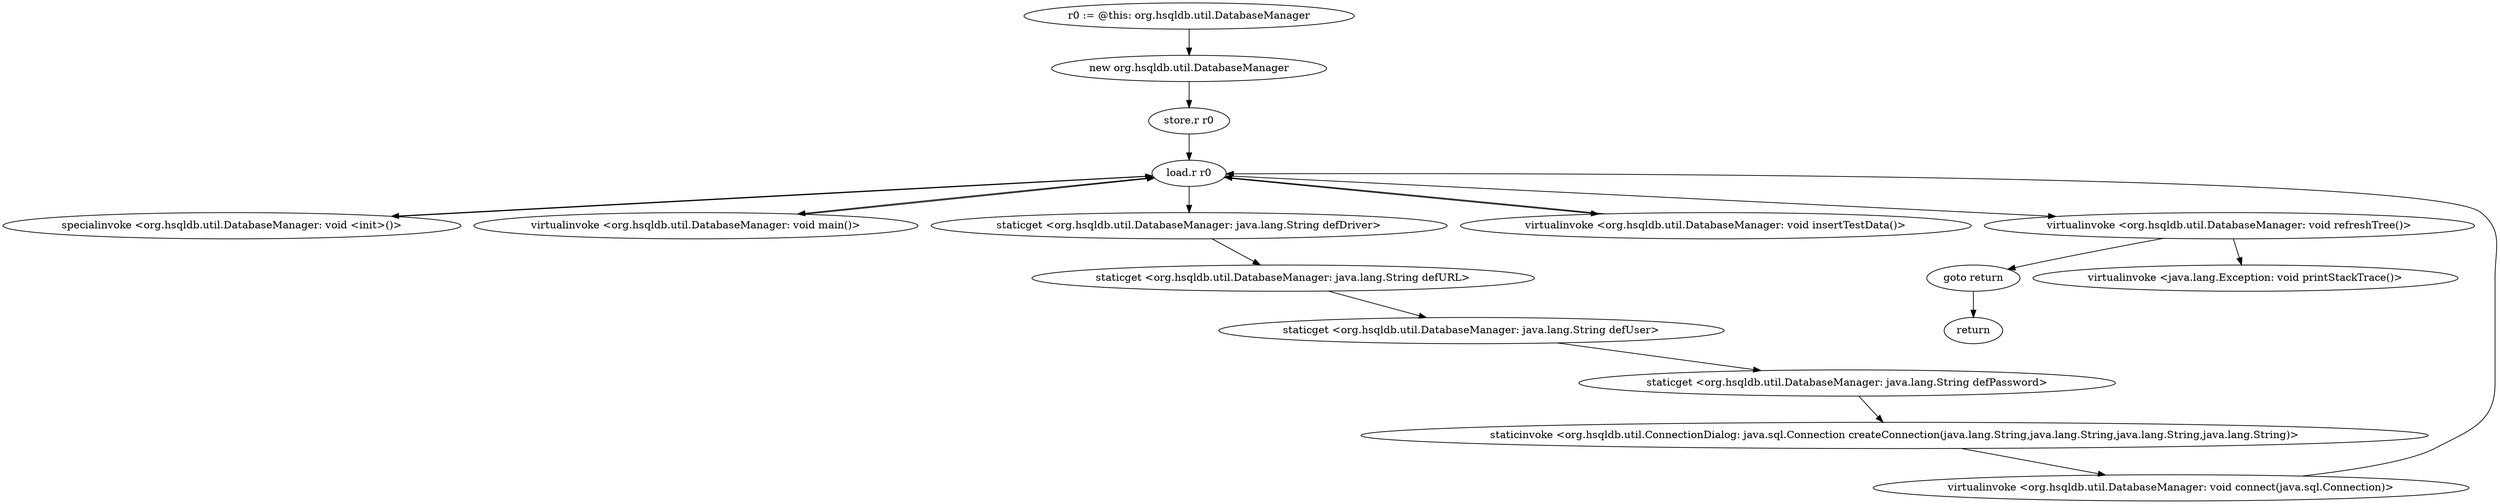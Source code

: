 digraph "" {
    "r0 := @this: org.hsqldb.util.DatabaseManager"
    "new org.hsqldb.util.DatabaseManager"
    "r0 := @this: org.hsqldb.util.DatabaseManager"->"new org.hsqldb.util.DatabaseManager";
    "store.r r0"
    "new org.hsqldb.util.DatabaseManager"->"store.r r0";
    "load.r r0"
    "store.r r0"->"load.r r0";
    "specialinvoke <org.hsqldb.util.DatabaseManager: void <init>()>"
    "load.r r0"->"specialinvoke <org.hsqldb.util.DatabaseManager: void <init>()>";
    "specialinvoke <org.hsqldb.util.DatabaseManager: void <init>()>"->"load.r r0";
    "virtualinvoke <org.hsqldb.util.DatabaseManager: void main()>"
    "load.r r0"->"virtualinvoke <org.hsqldb.util.DatabaseManager: void main()>";
    "virtualinvoke <org.hsqldb.util.DatabaseManager: void main()>"->"load.r r0";
    "staticget <org.hsqldb.util.DatabaseManager: java.lang.String defDriver>"
    "load.r r0"->"staticget <org.hsqldb.util.DatabaseManager: java.lang.String defDriver>";
    "staticget <org.hsqldb.util.DatabaseManager: java.lang.String defURL>"
    "staticget <org.hsqldb.util.DatabaseManager: java.lang.String defDriver>"->"staticget <org.hsqldb.util.DatabaseManager: java.lang.String defURL>";
    "staticget <org.hsqldb.util.DatabaseManager: java.lang.String defUser>"
    "staticget <org.hsqldb.util.DatabaseManager: java.lang.String defURL>"->"staticget <org.hsqldb.util.DatabaseManager: java.lang.String defUser>";
    "staticget <org.hsqldb.util.DatabaseManager: java.lang.String defPassword>"
    "staticget <org.hsqldb.util.DatabaseManager: java.lang.String defUser>"->"staticget <org.hsqldb.util.DatabaseManager: java.lang.String defPassword>";
    "staticinvoke <org.hsqldb.util.ConnectionDialog: java.sql.Connection createConnection(java.lang.String,java.lang.String,java.lang.String,java.lang.String)>"
    "staticget <org.hsqldb.util.DatabaseManager: java.lang.String defPassword>"->"staticinvoke <org.hsqldb.util.ConnectionDialog: java.sql.Connection createConnection(java.lang.String,java.lang.String,java.lang.String,java.lang.String)>";
    "virtualinvoke <org.hsqldb.util.DatabaseManager: void connect(java.sql.Connection)>"
    "staticinvoke <org.hsqldb.util.ConnectionDialog: java.sql.Connection createConnection(java.lang.String,java.lang.String,java.lang.String,java.lang.String)>"->"virtualinvoke <org.hsqldb.util.DatabaseManager: void connect(java.sql.Connection)>";
    "virtualinvoke <org.hsqldb.util.DatabaseManager: void connect(java.sql.Connection)>"->"load.r r0";
    "virtualinvoke <org.hsqldb.util.DatabaseManager: void insertTestData()>"
    "load.r r0"->"virtualinvoke <org.hsqldb.util.DatabaseManager: void insertTestData()>";
    "virtualinvoke <org.hsqldb.util.DatabaseManager: void insertTestData()>"->"load.r r0";
    "virtualinvoke <org.hsqldb.util.DatabaseManager: void refreshTree()>"
    "load.r r0"->"virtualinvoke <org.hsqldb.util.DatabaseManager: void refreshTree()>";
    "goto return"
    "virtualinvoke <org.hsqldb.util.DatabaseManager: void refreshTree()>"->"goto return";
    "return"
    "goto return"->"return";
    "virtualinvoke <java.lang.Exception: void printStackTrace()>"
    "virtualinvoke <org.hsqldb.util.DatabaseManager: void refreshTree()>"->"virtualinvoke <java.lang.Exception: void printStackTrace()>";
}
